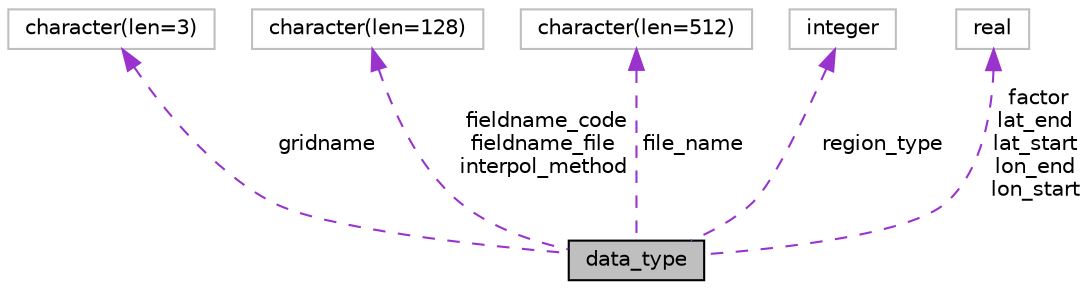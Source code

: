 digraph "data_type"
{
 // INTERACTIVE_SVG=YES
 // LATEX_PDF_SIZE
  edge [fontname="Helvetica",fontsize="10",labelfontname="Helvetica",labelfontsize="10"];
  node [fontname="Helvetica",fontsize="10",shape=record];
  Node1 [label="data_type",height=0.2,width=0.4,color="black", fillcolor="grey75", style="filled", fontcolor="black",tooltip="Private type for holding field and grid information from a data table."];
  Node2 -> Node1 [dir="back",color="darkorchid3",fontsize="10",style="dashed",label=" gridname" ,fontname="Helvetica"];
  Node2 [label="character(len=3)",height=0.2,width=0.4,color="grey75", fillcolor="white", style="filled",tooltip=" "];
  Node3 -> Node1 [dir="back",color="darkorchid3",fontsize="10",style="dashed",label=" fieldname_code\nfieldname_file\ninterpol_method" ,fontname="Helvetica"];
  Node3 [label="character(len=128)",height=0.2,width=0.4,color="grey75", fillcolor="white", style="filled",tooltip=" "];
  Node4 -> Node1 [dir="back",color="darkorchid3",fontsize="10",style="dashed",label=" file_name" ,fontname="Helvetica"];
  Node4 [label="character(len=512)",height=0.2,width=0.4,color="grey75", fillcolor="white", style="filled",tooltip=" "];
  Node5 -> Node1 [dir="back",color="darkorchid3",fontsize="10",style="dashed",label=" region_type" ,fontname="Helvetica"];
  Node5 [label="integer",height=0.2,width=0.4,color="grey75", fillcolor="white", style="filled",tooltip=" "];
  Node6 -> Node1 [dir="back",color="darkorchid3",fontsize="10",style="dashed",label=" factor\nlat_end\nlat_start\nlon_end\nlon_start" ,fontname="Helvetica"];
  Node6 [label="real",height=0.2,width=0.4,color="grey75", fillcolor="white", style="filled",tooltip=" "];
}
